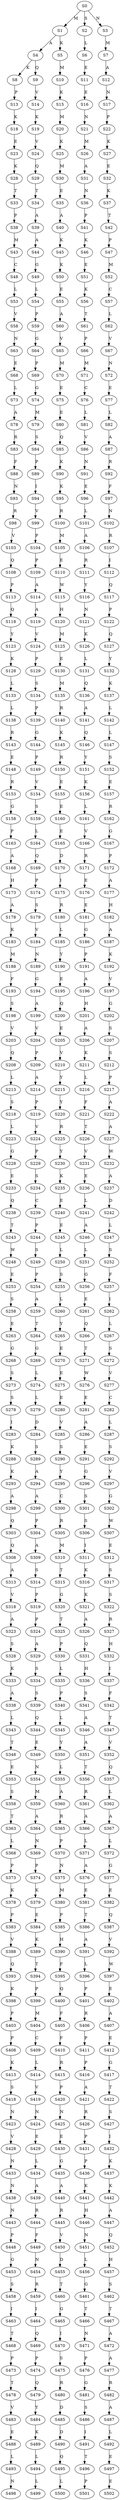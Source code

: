 strict digraph  {
	S0 -> S1 [ label = M ];
	S0 -> S2 [ label = S ];
	S0 -> S3 [ label = N ];
	S1 -> S4 [ label = A ];
	S1 -> S5 [ label = K ];
	S2 -> S6 [ label = L ];
	S3 -> S7 [ label = M ];
	S4 -> S8 [ label = K ];
	S4 -> S9 [ label = Q ];
	S5 -> S10 [ label = M ];
	S6 -> S11 [ label = E ];
	S7 -> S12 [ label = A ];
	S8 -> S13 [ label = P ];
	S9 -> S14 [ label = V ];
	S10 -> S15 [ label = K ];
	S11 -> S16 [ label = E ];
	S12 -> S17 [ label = N ];
	S13 -> S18 [ label = K ];
	S14 -> S19 [ label = K ];
	S15 -> S20 [ label = M ];
	S16 -> S21 [ label = N ];
	S17 -> S22 [ label = P ];
	S18 -> S23 [ label = E ];
	S19 -> S24 [ label = V ];
	S20 -> S25 [ label = K ];
	S21 -> S26 [ label = M ];
	S22 -> S27 [ label = K ];
	S23 -> S28 [ label = K ];
	S24 -> S29 [ label = Q ];
	S25 -> S30 [ label = M ];
	S26 -> S31 [ label = A ];
	S27 -> S32 [ label = E ];
	S28 -> S33 [ label = T ];
	S29 -> S34 [ label = T ];
	S30 -> S35 [ label = E ];
	S31 -> S36 [ label = N ];
	S32 -> S37 [ label = K ];
	S33 -> S38 [ label = P ];
	S34 -> S39 [ label = A ];
	S35 -> S40 [ label = A ];
	S36 -> S41 [ label = P ];
	S37 -> S42 [ label = T ];
	S38 -> S43 [ label = M ];
	S39 -> S44 [ label = A ];
	S40 -> S45 [ label = K ];
	S41 -> S46 [ label = K ];
	S42 -> S47 [ label = P ];
	S43 -> S48 [ label = C ];
	S44 -> S49 [ label = G ];
	S45 -> S50 [ label = K ];
	S46 -> S51 [ label = E ];
	S47 -> S52 [ label = M ];
	S48 -> S53 [ label = L ];
	S49 -> S54 [ label = L ];
	S50 -> S55 [ label = E ];
	S51 -> S56 [ label = K ];
	S52 -> S57 [ label = C ];
	S53 -> S58 [ label = V ];
	S54 -> S59 [ label = P ];
	S55 -> S60 [ label = A ];
	S56 -> S61 [ label = T ];
	S57 -> S62 [ label = L ];
	S58 -> S63 [ label = N ];
	S59 -> S64 [ label = G ];
	S60 -> S65 [ label = V ];
	S61 -> S66 [ label = P ];
	S62 -> S67 [ label = V ];
	S63 -> S68 [ label = E ];
	S64 -> S69 [ label = P ];
	S65 -> S70 [ label = M ];
	S66 -> S71 [ label = M ];
	S67 -> S72 [ label = N ];
	S68 -> S73 [ label = L ];
	S69 -> S74 [ label = G ];
	S70 -> S75 [ label = E ];
	S71 -> S76 [ label = C ];
	S72 -> S77 [ label = E ];
	S73 -> S78 [ label = A ];
	S74 -> S79 [ label = M ];
	S75 -> S80 [ label = E ];
	S76 -> S81 [ label = L ];
	S77 -> S82 [ label = L ];
	S78 -> S83 [ label = R ];
	S79 -> S84 [ label = S ];
	S80 -> S85 [ label = Q ];
	S81 -> S86 [ label = V ];
	S82 -> S87 [ label = A ];
	S83 -> S88 [ label = F ];
	S84 -> S89 [ label = P ];
	S85 -> S90 [ label = K ];
	S86 -> S91 [ label = N ];
	S87 -> S92 [ label = R ];
	S88 -> S93 [ label = N ];
	S89 -> S94 [ label = I ];
	S90 -> S95 [ label = K ];
	S91 -> S96 [ label = E ];
	S92 -> S97 [ label = F ];
	S93 -> S98 [ label = R ];
	S94 -> S99 [ label = V ];
	S95 -> S100 [ label = R ];
	S96 -> S101 [ label = L ];
	S97 -> S102 [ label = N ];
	S98 -> S103 [ label = V ];
	S99 -> S104 [ label = P ];
	S100 -> S105 [ label = M ];
	S101 -> S106 [ label = A ];
	S102 -> S107 [ label = R ];
	S103 -> S108 [ label = Q ];
	S104 -> S109 [ label = P ];
	S105 -> S110 [ label = E ];
	S106 -> S111 [ label = R ];
	S107 -> S112 [ label = I ];
	S108 -> S113 [ label = P ];
	S109 -> S114 [ label = A ];
	S110 -> S115 [ label = W ];
	S111 -> S116 [ label = Y ];
	S112 -> S117 [ label = Q ];
	S113 -> S118 [ label = Q ];
	S114 -> S119 [ label = A ];
	S115 -> S120 [ label = H ];
	S116 -> S121 [ label = N ];
	S117 -> S122 [ label = P ];
	S118 -> S123 [ label = Y ];
	S119 -> S124 [ label = V ];
	S120 -> S125 [ label = M ];
	S121 -> S126 [ label = K ];
	S122 -> S127 [ label = Q ];
	S123 -> S128 [ label = K ];
	S124 -> S129 [ label = P ];
	S125 -> S130 [ label = E ];
	S126 -> S131 [ label = L ];
	S127 -> S132 [ label = Y ];
	S128 -> S133 [ label = L ];
	S129 -> S134 [ label = S ];
	S130 -> S135 [ label = M ];
	S131 -> S136 [ label = Q ];
	S132 -> S137 [ label = K ];
	S133 -> S138 [ label = L ];
	S134 -> S139 [ label = P ];
	S135 -> S140 [ label = R ];
	S136 -> S141 [ label = A ];
	S137 -> S142 [ label = L ];
	S138 -> S143 [ label = R ];
	S139 -> S144 [ label = G ];
	S140 -> S145 [ label = K ];
	S141 -> S146 [ label = Q ];
	S142 -> S147 [ label = L ];
	S143 -> S148 [ label = E ];
	S144 -> S149 [ label = P ];
	S145 -> S150 [ label = R ];
	S146 -> S151 [ label = Y ];
	S147 -> S152 [ label = S ];
	S148 -> S153 [ label = R ];
	S149 -> S154 [ label = V ];
	S150 -> S155 [ label = E ];
	S151 -> S156 [ label = K ];
	S152 -> S157 [ label = E ];
	S153 -> S158 [ label = G ];
	S154 -> S159 [ label = S ];
	S155 -> S160 [ label = E ];
	S156 -> S161 [ label = L ];
	S157 -> S162 [ label = R ];
	S158 -> S163 [ label = P ];
	S159 -> S164 [ label = L ];
	S160 -> S165 [ label = E ];
	S161 -> S166 [ label = V ];
	S162 -> S167 [ label = G ];
	S163 -> S168 [ label = A ];
	S164 -> S169 [ label = Q ];
	S165 -> S170 [ label = D ];
	S166 -> S171 [ label = R ];
	S167 -> S172 [ label = P ];
	S168 -> S173 [ label = H ];
	S169 -> S174 [ label = P ];
	S170 -> S175 [ label = I ];
	S171 -> S176 [ label = E ];
	S172 -> S177 [ label = A ];
	S173 -> S178 [ label = A ];
	S174 -> S179 [ label = S ];
	S175 -> S180 [ label = R ];
	S176 -> S181 [ label = E ];
	S177 -> S182 [ label = H ];
	S178 -> S183 [ label = K ];
	S179 -> S184 [ label = V ];
	S180 -> S185 [ label = L ];
	S181 -> S186 [ label = G ];
	S182 -> S187 [ label = A ];
	S183 -> S188 [ label = M ];
	S184 -> S189 [ label = N ];
	S185 -> S190 [ label = Y ];
	S186 -> S191 [ label = P ];
	S187 -> S192 [ label = K ];
	S188 -> S193 [ label = F ];
	S189 -> S194 [ label = G ];
	S190 -> S195 [ label = E ];
	S191 -> S196 [ label = A ];
	S192 -> S197 [ label = V ];
	S193 -> S198 [ label = S ];
	S194 -> S199 [ label = A ];
	S195 -> S200 [ label = Q ];
	S196 -> S201 [ label = H ];
	S197 -> S202 [ label = G ];
	S198 -> S203 [ label = V ];
	S199 -> S204 [ label = V ];
	S200 -> S205 [ label = E ];
	S201 -> S206 [ label = A ];
	S202 -> S207 [ label = S ];
	S203 -> S208 [ label = Q ];
	S204 -> S209 [ label = P ];
	S205 -> S210 [ label = V ];
	S206 -> S211 [ label = K ];
	S207 -> S212 [ label = S ];
	S208 -> S213 [ label = L ];
	S209 -> S214 [ label = A ];
	S210 -> S215 [ label = Y ];
	S211 -> S216 [ label = L ];
	S212 -> S217 [ label = P ];
	S213 -> S218 [ label = S ];
	S214 -> S219 [ label = P ];
	S215 -> S220 [ label = Y ];
	S216 -> S221 [ label = F ];
	S217 -> S222 [ label = A ];
	S218 -> S223 [ label = L ];
	S219 -> S224 [ label = V ];
	S220 -> S225 [ label = R ];
	S221 -> S226 [ label = T ];
	S222 -> S227 [ label = A ];
	S223 -> S228 [ label = G ];
	S224 -> S229 [ label = P ];
	S225 -> S230 [ label = Y ];
	S226 -> S231 [ label = V ];
	S227 -> S232 [ label = W ];
	S228 -> S233 [ label = E ];
	S229 -> S234 [ label = S ];
	S230 -> S235 [ label = K ];
	S231 -> S236 [ label = E ];
	S232 -> S237 [ label = A ];
	S233 -> S238 [ label = Q ];
	S234 -> S239 [ label = C ];
	S235 -> S240 [ label = E ];
	S236 -> S241 [ label = L ];
	S237 -> S242 [ label = D ];
	S238 -> S243 [ label = T ];
	S239 -> S244 [ label = P ];
	S240 -> S245 [ label = E ];
	S241 -> S246 [ label = A ];
	S242 -> S247 [ label = L ];
	S243 -> S248 [ label = W ];
	S244 -> S249 [ label = S ];
	S245 -> S250 [ label = L ];
	S246 -> S251 [ label = L ];
	S247 -> S252 [ label = S ];
	S248 -> S253 [ label = E ];
	S249 -> S254 [ label = P ];
	S250 -> S255 [ label = S ];
	S251 -> S256 [ label = G ];
	S252 -> S257 [ label = F ];
	S253 -> S258 [ label = S ];
	S254 -> S259 [ label = A ];
	S255 -> S260 [ label = L ];
	S256 -> S261 [ label = E ];
	S257 -> S262 [ label = I ];
	S258 -> S263 [ label = E ];
	S259 -> S264 [ label = T ];
	S260 -> S265 [ label = Y ];
	S261 -> S266 [ label = Q ];
	S262 -> S267 [ label = L ];
	S263 -> S268 [ label = G ];
	S264 -> S269 [ label = G ];
	S265 -> S270 [ label = E ];
	S266 -> S271 [ label = T ];
	S267 -> S272 [ label = S ];
	S268 -> S273 [ label = S ];
	S269 -> S274 [ label = L ];
	S270 -> S275 [ label = E ];
	S271 -> S276 [ label = W ];
	S272 -> S277 [ label = V ];
	S273 -> S278 [ label = S ];
	S274 -> S279 [ label = L ];
	S275 -> S280 [ label = E ];
	S276 -> S281 [ label = E ];
	S277 -> S282 [ label = C ];
	S278 -> S283 [ label = I ];
	S279 -> S284 [ label = D ];
	S280 -> S285 [ label = V ];
	S281 -> S286 [ label = A ];
	S282 -> S287 [ label = L ];
	S283 -> S288 [ label = K ];
	S284 -> S289 [ label = S ];
	S285 -> S290 [ label = S ];
	S286 -> S291 [ label = E ];
	S287 -> S292 [ label = S ];
	S288 -> S293 [ label = K ];
	S289 -> S294 [ label = A ];
	S290 -> S295 [ label = Y ];
	S291 -> S296 [ label = G ];
	S292 -> S297 [ label = V ];
	S293 -> S298 [ label = A ];
	S294 -> S299 [ label = A ];
	S295 -> S300 [ label = C ];
	S296 -> S301 [ label = S ];
	S297 -> S302 [ label = G ];
	S298 -> S303 [ label = Q ];
	S299 -> S304 [ label = P ];
	S300 -> S305 [ label = R ];
	S301 -> S306 [ label = S ];
	S302 -> S307 [ label = W ];
	S303 -> S308 [ label = Q ];
	S304 -> S309 [ label = A ];
	S305 -> S310 [ label = M ];
	S306 -> S311 [ label = I ];
	S307 -> S312 [ label = E ];
	S308 -> S313 [ label = A ];
	S309 -> S314 [ label = S ];
	S310 -> S315 [ label = T ];
	S311 -> S316 [ label = K ];
	S312 -> S317 [ label = S ];
	S313 -> S318 [ label = V ];
	S314 -> S319 [ label = P ];
	S315 -> S320 [ label = G ];
	S316 -> S321 [ label = K ];
	S317 -> S322 [ label = S ];
	S318 -> S323 [ label = A ];
	S319 -> S324 [ label = P ];
	S320 -> S325 [ label = T ];
	S321 -> S326 [ label = A ];
	S322 -> S327 [ label = R ];
	S323 -> S328 [ label = S ];
	S324 -> S329 [ label = A ];
	S325 -> S330 [ label = P ];
	S326 -> S331 [ label = Q ];
	S327 -> S332 [ label = H ];
	S328 -> S333 [ label = K ];
	S329 -> S334 [ label = S ];
	S330 -> S335 [ label = L ];
	S331 -> S336 [ label = H ];
	S332 -> S337 [ label = I ];
	S333 -> S338 [ label = A ];
	S334 -> S339 [ label = S ];
	S335 -> S340 [ label = P ];
	S336 -> S341 [ label = S ];
	S337 -> S342 [ label = F ];
	S338 -> S343 [ label = L ];
	S339 -> S344 [ label = Q ];
	S340 -> S345 [ label = L ];
	S341 -> S346 [ label = A ];
	S342 -> S347 [ label = T ];
	S343 -> S348 [ label = T ];
	S344 -> S349 [ label = E ];
	S345 -> S350 [ label = Y ];
	S346 -> S351 [ label = A ];
	S347 -> S352 [ label = V ];
	S348 -> S353 [ label = E ];
	S349 -> S354 [ label = N ];
	S350 -> S355 [ label = L ];
	S351 -> S356 [ label = T ];
	S352 -> S357 [ label = Q ];
	S353 -> S358 [ label = S ];
	S354 -> S359 [ label = M ];
	S355 -> S360 [ label = A ];
	S356 -> S361 [ label = R ];
	S357 -> S362 [ label = L ];
	S358 -> S363 [ label = T ];
	S359 -> S364 [ label = A ];
	S360 -> S365 [ label = R ];
	S361 -> S366 [ label = A ];
	S362 -> S367 [ label = A ];
	S363 -> S368 [ label = L ];
	S364 -> S369 [ label = N ];
	S365 -> S370 [ label = P ];
	S366 -> S371 [ label = L ];
	S367 -> S372 [ label = L ];
	S368 -> S373 [ label = P ];
	S369 -> S374 [ label = P ];
	S370 -> S375 [ label = N ];
	S371 -> S376 [ label = A ];
	S372 -> S377 [ label = G ];
	S373 -> S378 [ label = K ];
	S374 -> S379 [ label = K ];
	S375 -> S380 [ label = M ];
	S376 -> S381 [ label = E ];
	S377 -> S382 [ label = E ];
	S378 -> S383 [ label = P ];
	S379 -> S384 [ label = E ];
	S380 -> S385 [ label = P ];
	S381 -> S386 [ label = T ];
	S382 -> S387 [ label = Q ];
	S383 -> S388 [ label = V ];
	S384 -> S389 [ label = K ];
	S385 -> S390 [ label = H ];
	S386 -> S391 [ label = A ];
	S387 -> S392 [ label = V ];
	S388 -> S393 [ label = Q ];
	S389 -> S394 [ label = T ];
	S390 -> S395 [ label = F ];
	S391 -> S396 [ label = L ];
	S392 -> S397 [ label = W ];
	S393 -> S398 [ label = K ];
	S394 -> S399 [ label = P ];
	S395 -> S400 [ label = Q ];
	S396 -> S401 [ label = P ];
	S397 -> S402 [ label = E ];
	S398 -> S403 [ label = P ];
	S399 -> S404 [ label = M ];
	S400 -> S405 [ label = F ];
	S401 -> S406 [ label = R ];
	S402 -> S407 [ label = A ];
	S403 -> S408 [ label = P ];
	S404 -> S409 [ label = C ];
	S405 -> S410 [ label = F ];
	S406 -> S411 [ label = P ];
	S407 -> S412 [ label = E ];
	S408 -> S413 [ label = K ];
	S409 -> S414 [ label = L ];
	S410 -> S415 [ label = R ];
	S411 -> S416 [ label = P ];
	S412 -> S417 [ label = G ];
	S413 -> S418 [ label = S ];
	S414 -> S419 [ label = V ];
	S415 -> S420 [ label = P ];
	S416 -> S421 [ label = A ];
	S417 -> S422 [ label = T ];
	S418 -> S423 [ label = N ];
	S419 -> S424 [ label = N ];
	S420 -> S425 [ label = N ];
	S421 -> S426 [ label = R ];
	S422 -> S427 [ label = S ];
	S423 -> S428 [ label = V ];
	S424 -> S429 [ label = E ];
	S425 -> S430 [ label = E ];
	S426 -> S431 [ label = P ];
	S427 -> S432 [ label = I ];
	S428 -> S433 [ label = N ];
	S429 -> S434 [ label = L ];
	S430 -> S435 [ label = G ];
	S431 -> S436 [ label = P ];
	S432 -> S437 [ label = K ];
	S433 -> S438 [ label = N ];
	S434 -> S439 [ label = A ];
	S435 -> S440 [ label = A ];
	S436 -> S441 [ label = K ];
	S437 -> S442 [ label = K ];
	S438 -> S443 [ label = N ];
	S439 -> S444 [ label = R ];
	S440 -> S445 [ label = R ];
	S441 -> S446 [ label = H ];
	S442 -> S447 [ label = A ];
	S443 -> S448 [ label = P ];
	S444 -> S449 [ label = F ];
	S445 -> S450 [ label = V ];
	S446 -> S451 [ label = N ];
	S447 -> S452 [ label = Q ];
	S448 -> S453 [ label = G ];
	S449 -> S454 [ label = N ];
	S450 -> S455 [ label = D ];
	S451 -> S456 [ label = L ];
	S452 -> S457 [ label = H ];
	S453 -> S458 [ label = S ];
	S454 -> S459 [ label = R ];
	S455 -> S460 [ label = T ];
	S456 -> S461 [ label = G ];
	S457 -> S462 [ label = S ];
	S458 -> S463 [ label = I ];
	S459 -> S464 [ label = I ];
	S460 -> S465 [ label = G ];
	S461 -> S466 [ label = T ];
	S462 -> S467 [ label = T ];
	S463 -> S468 [ label = T ];
	S464 -> S469 [ label = Q ];
	S465 -> S470 [ label = I ];
	S466 -> S471 [ label = N ];
	S467 -> S472 [ label = A ];
	S468 -> S473 [ label = P ];
	S469 -> S474 [ label = P ];
	S470 -> S475 [ label = S ];
	S471 -> S476 [ label = P ];
	S472 -> S477 [ label = A ];
	S473 -> S478 [ label = T ];
	S474 -> S479 [ label = Q ];
	S475 -> S480 [ label = R ];
	S476 -> S481 [ label = G ];
	S477 -> S482 [ label = R ];
	S478 -> S483 [ label = V ];
	S479 -> S484 [ label = Y ];
	S480 -> S485 [ label = D ];
	S481 -> S486 [ label = S ];
	S482 -> S487 [ label = A ];
	S483 -> S488 [ label = E ];
	S484 -> S489 [ label = K ];
	S485 -> S490 [ label = D ];
	S486 -> S491 [ label = I ];
	S487 -> S492 [ label = L ];
	S488 -> S493 [ label = L ];
	S489 -> S494 [ label = L ];
	S490 -> S495 [ label = Q ];
	S491 -> S496 [ label = T ];
	S492 -> S497 [ label = E ];
	S493 -> S498 [ label = N ];
	S494 -> S499 [ label = L ];
	S495 -> S500 [ label = L ];
	S496 -> S501 [ label = P ];
	S497 -> S502 [ label = E ];
}
